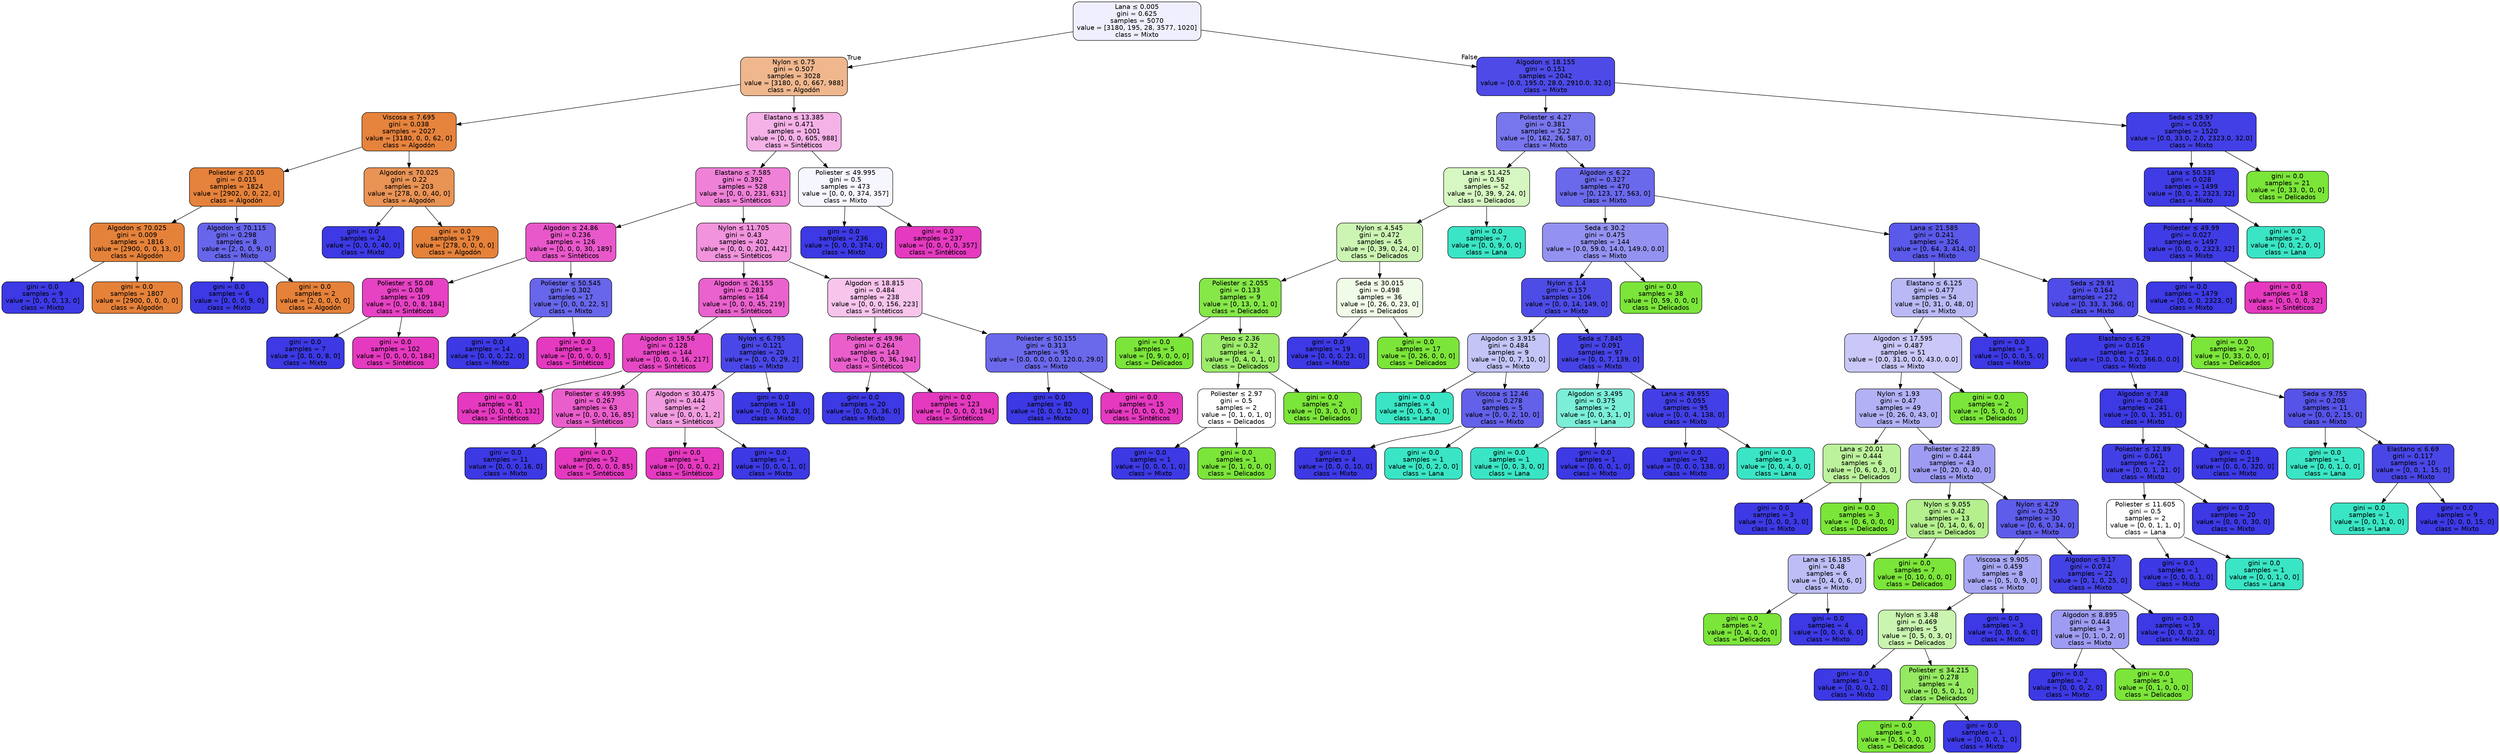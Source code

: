 digraph Tree {
node [shape=box, style="filled, rounded", color="black", fontname="helvetica"] ;
edge [fontname="helvetica"] ;
0 [label=<Lana &le; 0.005<br/>gini = 0.625<br/>samples = 5070<br/>value = [3180, 195, 28, 3577, 1020]<br/>class = Mixto>, fillcolor="#efeffd"] ;
1 [label=<Nylon &le; 0.75<br/>gini = 0.507<br/>samples = 3028<br/>value = [3180, 0, 0, 667, 988]<br/>class = Algodón>, fillcolor="#f0b78e"] ;
0 -> 1 [labeldistance=2.5, labelangle=45, headlabel="True"] ;
2 [label=<Viscosa &le; 7.695<br/>gini = 0.038<br/>samples = 2027<br/>value = [3180, 0, 0, 62, 0]<br/>class = Algodón>, fillcolor="#e6833d"] ;
1 -> 2 ;
3 [label=<Poliester &le; 20.05<br/>gini = 0.015<br/>samples = 1824<br/>value = [2902, 0, 0, 22, 0]<br/>class = Algodón>, fillcolor="#e5823b"] ;
2 -> 3 ;
4 [label=<Algodon &le; 70.025<br/>gini = 0.009<br/>samples = 1816<br/>value = [2900, 0, 0, 13, 0]<br/>class = Algodón>, fillcolor="#e5823a"] ;
3 -> 4 ;
5 [label=<gini = 0.0<br/>samples = 9<br/>value = [0, 0, 0, 13, 0]<br/>class = Mixto>, fillcolor="#3c39e5"] ;
4 -> 5 ;
6 [label=<gini = 0.0<br/>samples = 1807<br/>value = [2900, 0, 0, 0, 0]<br/>class = Algodón>, fillcolor="#e58139"] ;
4 -> 6 ;
7 [label=<Algodon &le; 70.115<br/>gini = 0.298<br/>samples = 8<br/>value = [2, 0, 0, 9, 0]<br/>class = Mixto>, fillcolor="#6765eb"] ;
3 -> 7 ;
8 [label=<gini = 0.0<br/>samples = 6<br/>value = [0, 0, 0, 9, 0]<br/>class = Mixto>, fillcolor="#3c39e5"] ;
7 -> 8 ;
9 [label=<gini = 0.0<br/>samples = 2<br/>value = [2, 0, 0, 0, 0]<br/>class = Algodón>, fillcolor="#e58139"] ;
7 -> 9 ;
10 [label=<Algodon &le; 70.025<br/>gini = 0.22<br/>samples = 203<br/>value = [278, 0, 0, 40, 0]<br/>class = Algodón>, fillcolor="#e99355"] ;
2 -> 10 ;
11 [label=<gini = 0.0<br/>samples = 24<br/>value = [0, 0, 0, 40, 0]<br/>class = Mixto>, fillcolor="#3c39e5"] ;
10 -> 11 ;
12 [label=<gini = 0.0<br/>samples = 179<br/>value = [278, 0, 0, 0, 0]<br/>class = Algodón>, fillcolor="#e58139"] ;
10 -> 12 ;
13 [label=<Elastano &le; 13.385<br/>gini = 0.471<br/>samples = 1001<br/>value = [0, 0, 0, 605, 988]<br/>class = Sintéticos>, fillcolor="#f5b2e7"] ;
1 -> 13 ;
14 [label=<Elastano &le; 7.585<br/>gini = 0.392<br/>samples = 528<br/>value = [0, 0, 0, 231, 631]<br/>class = Sintéticos>, fillcolor="#ef81d7"] ;
13 -> 14 ;
15 [label=<Algodon &le; 24.86<br/>gini = 0.236<br/>samples = 126<br/>value = [0, 0, 0, 30, 189]<br/>class = Sintéticos>, fillcolor="#e958ca"] ;
14 -> 15 ;
16 [label=<Poliester &le; 50.08<br/>gini = 0.08<br/>samples = 109<br/>value = [0, 0, 0, 8, 184]<br/>class = Sintéticos>, fillcolor="#e642c3"] ;
15 -> 16 ;
17 [label=<gini = 0.0<br/>samples = 7<br/>value = [0, 0, 0, 8, 0]<br/>class = Mixto>, fillcolor="#3c39e5"] ;
16 -> 17 ;
18 [label=<gini = 0.0<br/>samples = 102<br/>value = [0, 0, 0, 0, 184]<br/>class = Sintéticos>, fillcolor="#e539c0"] ;
16 -> 18 ;
19 [label=<Poliester &le; 50.545<br/>gini = 0.302<br/>samples = 17<br/>value = [0, 0, 0, 22, 5]<br/>class = Mixto>, fillcolor="#6866eb"] ;
15 -> 19 ;
20 [label=<gini = 0.0<br/>samples = 14<br/>value = [0, 0, 0, 22, 0]<br/>class = Mixto>, fillcolor="#3c39e5"] ;
19 -> 20 ;
21 [label=<gini = 0.0<br/>samples = 3<br/>value = [0, 0, 0, 0, 5]<br/>class = Sintéticos>, fillcolor="#e539c0"] ;
19 -> 21 ;
22 [label=<Nylon &le; 11.705<br/>gini = 0.43<br/>samples = 402<br/>value = [0, 0, 0, 201, 442]<br/>class = Sintéticos>, fillcolor="#f193dd"] ;
14 -> 22 ;
23 [label=<Algodon &le; 26.155<br/>gini = 0.283<br/>samples = 164<br/>value = [0, 0, 0, 45, 219]<br/>class = Sintéticos>, fillcolor="#ea62cd"] ;
22 -> 23 ;
24 [label=<Algodon &le; 19.56<br/>gini = 0.128<br/>samples = 144<br/>value = [0, 0, 0, 16, 217]<br/>class = Sintéticos>, fillcolor="#e748c5"] ;
23 -> 24 ;
25 [label=<gini = 0.0<br/>samples = 81<br/>value = [0, 0, 0, 0, 132]<br/>class = Sintéticos>, fillcolor="#e539c0"] ;
24 -> 25 ;
26 [label=<Poliester &le; 49.995<br/>gini = 0.267<br/>samples = 63<br/>value = [0, 0, 0, 16, 85]<br/>class = Sintéticos>, fillcolor="#ea5ecc"] ;
24 -> 26 ;
27 [label=<gini = 0.0<br/>samples = 11<br/>value = [0, 0, 0, 16, 0]<br/>class = Mixto>, fillcolor="#3c39e5"] ;
26 -> 27 ;
28 [label=<gini = 0.0<br/>samples = 52<br/>value = [0, 0, 0, 0, 85]<br/>class = Sintéticos>, fillcolor="#e539c0"] ;
26 -> 28 ;
29 [label=<Nylon &le; 6.795<br/>gini = 0.121<br/>samples = 20<br/>value = [0, 0, 0, 29, 2]<br/>class = Mixto>, fillcolor="#4947e7"] ;
23 -> 29 ;
30 [label=<Algodon &le; 30.475<br/>gini = 0.444<br/>samples = 2<br/>value = [0, 0, 0, 1, 2]<br/>class = Sintéticos>, fillcolor="#f29ce0"] ;
29 -> 30 ;
31 [label=<gini = 0.0<br/>samples = 1<br/>value = [0, 0, 0, 0, 2]<br/>class = Sintéticos>, fillcolor="#e539c0"] ;
30 -> 31 ;
32 [label=<gini = 0.0<br/>samples = 1<br/>value = [0, 0, 0, 1, 0]<br/>class = Mixto>, fillcolor="#3c39e5"] ;
30 -> 32 ;
33 [label=<gini = 0.0<br/>samples = 18<br/>value = [0, 0, 0, 28, 0]<br/>class = Mixto>, fillcolor="#3c39e5"] ;
29 -> 33 ;
34 [label=<Algodon &le; 18.815<br/>gini = 0.484<br/>samples = 238<br/>value = [0, 0, 0, 156, 223]<br/>class = Sintéticos>, fillcolor="#f7c4ec"] ;
22 -> 34 ;
35 [label=<Poliester &le; 49.96<br/>gini = 0.264<br/>samples = 143<br/>value = [0, 0, 0, 36, 194]<br/>class = Sintéticos>, fillcolor="#ea5ecc"] ;
34 -> 35 ;
36 [label=<gini = 0.0<br/>samples = 20<br/>value = [0, 0, 0, 36, 0]<br/>class = Mixto>, fillcolor="#3c39e5"] ;
35 -> 36 ;
37 [label=<gini = 0.0<br/>samples = 123<br/>value = [0, 0, 0, 0, 194]<br/>class = Sintéticos>, fillcolor="#e539c0"] ;
35 -> 37 ;
38 [label=<Poliester &le; 50.155<br/>gini = 0.313<br/>samples = 95<br/>value = [0.0, 0.0, 0.0, 120.0, 29.0]<br/>class = Mixto>, fillcolor="#6b69eb"] ;
34 -> 38 ;
39 [label=<gini = 0.0<br/>samples = 80<br/>value = [0, 0, 0, 120, 0]<br/>class = Mixto>, fillcolor="#3c39e5"] ;
38 -> 39 ;
40 [label=<gini = 0.0<br/>samples = 15<br/>value = [0, 0, 0, 0, 29]<br/>class = Sintéticos>, fillcolor="#e539c0"] ;
38 -> 40 ;
41 [label=<Poliester &le; 49.995<br/>gini = 0.5<br/>samples = 473<br/>value = [0, 0, 0, 374, 357]<br/>class = Mixto>, fillcolor="#f6f6fe"] ;
13 -> 41 ;
42 [label=<gini = 0.0<br/>samples = 236<br/>value = [0, 0, 0, 374, 0]<br/>class = Mixto>, fillcolor="#3c39e5"] ;
41 -> 42 ;
43 [label=<gini = 0.0<br/>samples = 237<br/>value = [0, 0, 0, 0, 357]<br/>class = Sintéticos>, fillcolor="#e539c0"] ;
41 -> 43 ;
44 [label=<Algodon &le; 18.155<br/>gini = 0.151<br/>samples = 2042<br/>value = [0.0, 195.0, 28.0, 2910.0, 32.0]<br/>class = Mixto>, fillcolor="#4d4ae7"] ;
0 -> 44 [labeldistance=2.5, labelangle=-45, headlabel="False"] ;
45 [label=<Poliester &le; 4.27<br/>gini = 0.381<br/>samples = 522<br/>value = [0, 162, 26, 587, 0]<br/>class = Mixto>, fillcolor="#7876ed"] ;
44 -> 45 ;
46 [label=<Lana &le; 51.425<br/>gini = 0.58<br/>samples = 52<br/>value = [0, 39, 9, 24, 0]<br/>class = Delicados>, fillcolor="#d6f7c1"] ;
45 -> 46 ;
47 [label=<Nylon &le; 4.545<br/>gini = 0.472<br/>samples = 45<br/>value = [0, 39, 0, 24, 0]<br/>class = Delicados>, fillcolor="#ccf5b3"] ;
46 -> 47 ;
48 [label=<Poliester &le; 2.055<br/>gini = 0.133<br/>samples = 9<br/>value = [0, 13, 0, 1, 0]<br/>class = Delicados>, fillcolor="#85e748"] ;
47 -> 48 ;
49 [label=<gini = 0.0<br/>samples = 5<br/>value = [0, 9, 0, 0, 0]<br/>class = Delicados>, fillcolor="#7be539"] ;
48 -> 49 ;
50 [label=<Peso &le; 2.36<br/>gini = 0.32<br/>samples = 4<br/>value = [0, 4, 0, 1, 0]<br/>class = Delicados>, fillcolor="#9cec6a"] ;
48 -> 50 ;
51 [label=<Poliester &le; 2.97<br/>gini = 0.5<br/>samples = 2<br/>value = [0, 1, 0, 1, 0]<br/>class = Delicados>, fillcolor="#ffffff"] ;
50 -> 51 ;
52 [label=<gini = 0.0<br/>samples = 1<br/>value = [0, 0, 0, 1, 0]<br/>class = Mixto>, fillcolor="#3c39e5"] ;
51 -> 52 ;
53 [label=<gini = 0.0<br/>samples = 1<br/>value = [0, 1, 0, 0, 0]<br/>class = Delicados>, fillcolor="#7be539"] ;
51 -> 53 ;
54 [label=<gini = 0.0<br/>samples = 2<br/>value = [0, 3, 0, 0, 0]<br/>class = Delicados>, fillcolor="#7be539"] ;
50 -> 54 ;
55 [label=<Seda &le; 30.015<br/>gini = 0.498<br/>samples = 36<br/>value = [0, 26, 0, 23, 0]<br/>class = Delicados>, fillcolor="#f0fce8"] ;
47 -> 55 ;
56 [label=<gini = 0.0<br/>samples = 19<br/>value = [0, 0, 0, 23, 0]<br/>class = Mixto>, fillcolor="#3c39e5"] ;
55 -> 56 ;
57 [label=<gini = 0.0<br/>samples = 17<br/>value = [0, 26, 0, 0, 0]<br/>class = Delicados>, fillcolor="#7be539"] ;
55 -> 57 ;
58 [label=<gini = 0.0<br/>samples = 7<br/>value = [0, 0, 9, 0, 0]<br/>class = Lana>, fillcolor="#39e5c5"] ;
46 -> 58 ;
59 [label=<Algodon &le; 6.22<br/>gini = 0.327<br/>samples = 470<br/>value = [0, 123, 17, 563, 0]<br/>class = Mixto>, fillcolor="#6b69eb"] ;
45 -> 59 ;
60 [label=<Seda &le; 30.2<br/>gini = 0.475<br/>samples = 144<br/>value = [0.0, 59.0, 14.0, 149.0, 0.0]<br/>class = Mixto>, fillcolor="#9392f1"] ;
59 -> 60 ;
61 [label=<Nylon &le; 1.4<br/>gini = 0.157<br/>samples = 106<br/>value = [0, 0, 14, 149, 0]<br/>class = Mixto>, fillcolor="#4e4ce7"] ;
60 -> 61 ;
62 [label=<Algodon &le; 3.915<br/>gini = 0.484<br/>samples = 9<br/>value = [0, 0, 7, 10, 0]<br/>class = Mixto>, fillcolor="#c4c4f7"] ;
61 -> 62 ;
63 [label=<gini = 0.0<br/>samples = 4<br/>value = [0, 0, 5, 0, 0]<br/>class = Lana>, fillcolor="#39e5c5"] ;
62 -> 63 ;
64 [label=<Viscosa &le; 12.46<br/>gini = 0.278<br/>samples = 5<br/>value = [0, 0, 2, 10, 0]<br/>class = Mixto>, fillcolor="#6361ea"] ;
62 -> 64 ;
65 [label=<gini = 0.0<br/>samples = 4<br/>value = [0, 0, 0, 10, 0]<br/>class = Mixto>, fillcolor="#3c39e5"] ;
64 -> 65 ;
66 [label=<gini = 0.0<br/>samples = 1<br/>value = [0, 0, 2, 0, 0]<br/>class = Lana>, fillcolor="#39e5c5"] ;
64 -> 66 ;
67 [label=<Seda &le; 7.845<br/>gini = 0.091<br/>samples = 97<br/>value = [0, 0, 7, 139, 0]<br/>class = Mixto>, fillcolor="#4643e6"] ;
61 -> 67 ;
68 [label=<Algodon &le; 3.495<br/>gini = 0.375<br/>samples = 2<br/>value = [0, 0, 3, 1, 0]<br/>class = Lana>, fillcolor="#7beed8"] ;
67 -> 68 ;
69 [label=<gini = 0.0<br/>samples = 1<br/>value = [0, 0, 3, 0, 0]<br/>class = Lana>, fillcolor="#39e5c5"] ;
68 -> 69 ;
70 [label=<gini = 0.0<br/>samples = 1<br/>value = [0, 0, 0, 1, 0]<br/>class = Mixto>, fillcolor="#3c39e5"] ;
68 -> 70 ;
71 [label=<Lana &le; 49.955<br/>gini = 0.055<br/>samples = 95<br/>value = [0, 0, 4, 138, 0]<br/>class = Mixto>, fillcolor="#423fe6"] ;
67 -> 71 ;
72 [label=<gini = 0.0<br/>samples = 92<br/>value = [0, 0, 0, 138, 0]<br/>class = Mixto>, fillcolor="#3c39e5"] ;
71 -> 72 ;
73 [label=<gini = 0.0<br/>samples = 3<br/>value = [0, 0, 4, 0, 0]<br/>class = Lana>, fillcolor="#39e5c5"] ;
71 -> 73 ;
74 [label=<gini = 0.0<br/>samples = 38<br/>value = [0, 59, 0, 0, 0]<br/>class = Delicados>, fillcolor="#7be539"] ;
60 -> 74 ;
75 [label=<Lana &le; 21.585<br/>gini = 0.241<br/>samples = 326<br/>value = [0, 64, 3, 414, 0]<br/>class = Mixto>, fillcolor="#5b59e9"] ;
59 -> 75 ;
76 [label=<Elastano &le; 6.125<br/>gini = 0.477<br/>samples = 54<br/>value = [0, 31, 0, 48, 0]<br/>class = Mixto>, fillcolor="#bab9f6"] ;
75 -> 76 ;
77 [label=<Algodon &le; 17.595<br/>gini = 0.487<br/>samples = 51<br/>value = [0.0, 31.0, 0.0, 43.0, 0.0]<br/>class = Mixto>, fillcolor="#c9c8f8"] ;
76 -> 77 ;
78 [label=<Nylon &le; 1.93<br/>gini = 0.47<br/>samples = 49<br/>value = [0, 26, 0, 43, 0]<br/>class = Mixto>, fillcolor="#b2b1f5"] ;
77 -> 78 ;
79 [label=<Lana &le; 20.01<br/>gini = 0.444<br/>samples = 6<br/>value = [0, 6, 0, 3, 0]<br/>class = Delicados>, fillcolor="#bdf29c"] ;
78 -> 79 ;
80 [label=<gini = 0.0<br/>samples = 3<br/>value = [0, 0, 0, 3, 0]<br/>class = Mixto>, fillcolor="#3c39e5"] ;
79 -> 80 ;
81 [label=<gini = 0.0<br/>samples = 3<br/>value = [0, 6, 0, 0, 0]<br/>class = Delicados>, fillcolor="#7be539"] ;
79 -> 81 ;
82 [label=<Poliester &le; 22.89<br/>gini = 0.444<br/>samples = 43<br/>value = [0, 20, 0, 40, 0]<br/>class = Mixto>, fillcolor="#9e9cf2"] ;
78 -> 82 ;
83 [label=<Nylon &le; 9.055<br/>gini = 0.42<br/>samples = 13<br/>value = [0, 14, 0, 6, 0]<br/>class = Delicados>, fillcolor="#b4f08e"] ;
82 -> 83 ;
84 [label=<Lana &le; 16.185<br/>gini = 0.48<br/>samples = 6<br/>value = [0, 4, 0, 6, 0]<br/>class = Mixto>, fillcolor="#bebdf6"] ;
83 -> 84 ;
85 [label=<gini = 0.0<br/>samples = 2<br/>value = [0, 4, 0, 0, 0]<br/>class = Delicados>, fillcolor="#7be539"] ;
84 -> 85 ;
86 [label=<gini = 0.0<br/>samples = 4<br/>value = [0, 0, 0, 6, 0]<br/>class = Mixto>, fillcolor="#3c39e5"] ;
84 -> 86 ;
87 [label=<gini = 0.0<br/>samples = 7<br/>value = [0, 10, 0, 0, 0]<br/>class = Delicados>, fillcolor="#7be539"] ;
83 -> 87 ;
88 [label=<Nylon &le; 4.29<br/>gini = 0.255<br/>samples = 30<br/>value = [0, 6, 0, 34, 0]<br/>class = Mixto>, fillcolor="#5e5cea"] ;
82 -> 88 ;
89 [label=<Viscosa &le; 9.905<br/>gini = 0.459<br/>samples = 8<br/>value = [0, 5, 0, 9, 0]<br/>class = Mixto>, fillcolor="#a8a7f3"] ;
88 -> 89 ;
90 [label=<Nylon &le; 3.48<br/>gini = 0.469<br/>samples = 5<br/>value = [0, 5, 0, 3, 0]<br/>class = Delicados>, fillcolor="#caf5b0"] ;
89 -> 90 ;
91 [label=<gini = 0.0<br/>samples = 1<br/>value = [0, 0, 0, 2, 0]<br/>class = Mixto>, fillcolor="#3c39e5"] ;
90 -> 91 ;
92 [label=<Poliester &le; 34.215<br/>gini = 0.278<br/>samples = 4<br/>value = [0, 5, 0, 1, 0]<br/>class = Delicados>, fillcolor="#95ea61"] ;
90 -> 92 ;
93 [label=<gini = 0.0<br/>samples = 3<br/>value = [0, 5, 0, 0, 0]<br/>class = Delicados>, fillcolor="#7be539"] ;
92 -> 93 ;
94 [label=<gini = 0.0<br/>samples = 1<br/>value = [0, 0, 0, 1, 0]<br/>class = Mixto>, fillcolor="#3c39e5"] ;
92 -> 94 ;
95 [label=<gini = 0.0<br/>samples = 3<br/>value = [0, 0, 0, 6, 0]<br/>class = Mixto>, fillcolor="#3c39e5"] ;
89 -> 95 ;
96 [label=<Algodon &le; 9.17<br/>gini = 0.074<br/>samples = 22<br/>value = [0, 1, 0, 25, 0]<br/>class = Mixto>, fillcolor="#4441e6"] ;
88 -> 96 ;
97 [label=<Algodon &le; 8.895<br/>gini = 0.444<br/>samples = 3<br/>value = [0, 1, 0, 2, 0]<br/>class = Mixto>, fillcolor="#9e9cf2"] ;
96 -> 97 ;
98 [label=<gini = 0.0<br/>samples = 2<br/>value = [0, 0, 0, 2, 0]<br/>class = Mixto>, fillcolor="#3c39e5"] ;
97 -> 98 ;
99 [label=<gini = 0.0<br/>samples = 1<br/>value = [0, 1, 0, 0, 0]<br/>class = Delicados>, fillcolor="#7be539"] ;
97 -> 99 ;
100 [label=<gini = 0.0<br/>samples = 19<br/>value = [0, 0, 0, 23, 0]<br/>class = Mixto>, fillcolor="#3c39e5"] ;
96 -> 100 ;
101 [label=<gini = 0.0<br/>samples = 2<br/>value = [0, 5, 0, 0, 0]<br/>class = Delicados>, fillcolor="#7be539"] ;
77 -> 101 ;
102 [label=<gini = 0.0<br/>samples = 3<br/>value = [0, 0, 0, 5, 0]<br/>class = Mixto>, fillcolor="#3c39e5"] ;
76 -> 102 ;
103 [label=<Seda &le; 29.91<br/>gini = 0.164<br/>samples = 272<br/>value = [0, 33, 3, 366, 0]<br/>class = Mixto>, fillcolor="#4f4ce8"] ;
75 -> 103 ;
104 [label=<Elastano &le; 6.29<br/>gini = 0.016<br/>samples = 252<br/>value = [0.0, 0.0, 3.0, 366.0, 0.0]<br/>class = Mixto>, fillcolor="#3e3be5"] ;
103 -> 104 ;
105 [label=<Algodon &le; 7.48<br/>gini = 0.006<br/>samples = 241<br/>value = [0, 0, 1, 351, 0]<br/>class = Mixto>, fillcolor="#3d3ae5"] ;
104 -> 105 ;
106 [label=<Poliester &le; 12.89<br/>gini = 0.061<br/>samples = 22<br/>value = [0, 0, 1, 31, 0]<br/>class = Mixto>, fillcolor="#423fe6"] ;
105 -> 106 ;
107 [label=<Poliester &le; 11.605<br/>gini = 0.5<br/>samples = 2<br/>value = [0, 0, 1, 1, 0]<br/>class = Lana>, fillcolor="#ffffff"] ;
106 -> 107 ;
108 [label=<gini = 0.0<br/>samples = 1<br/>value = [0, 0, 0, 1, 0]<br/>class = Mixto>, fillcolor="#3c39e5"] ;
107 -> 108 ;
109 [label=<gini = 0.0<br/>samples = 1<br/>value = [0, 0, 1, 0, 0]<br/>class = Lana>, fillcolor="#39e5c5"] ;
107 -> 109 ;
110 [label=<gini = 0.0<br/>samples = 20<br/>value = [0, 0, 0, 30, 0]<br/>class = Mixto>, fillcolor="#3c39e5"] ;
106 -> 110 ;
111 [label=<gini = 0.0<br/>samples = 219<br/>value = [0, 0, 0, 320, 0]<br/>class = Mixto>, fillcolor="#3c39e5"] ;
105 -> 111 ;
112 [label=<Seda &le; 9.755<br/>gini = 0.208<br/>samples = 11<br/>value = [0, 0, 2, 15, 0]<br/>class = Mixto>, fillcolor="#5653e8"] ;
104 -> 112 ;
113 [label=<gini = 0.0<br/>samples = 1<br/>value = [0, 0, 1, 0, 0]<br/>class = Lana>, fillcolor="#39e5c5"] ;
112 -> 113 ;
114 [label=<Elastano &le; 6.69<br/>gini = 0.117<br/>samples = 10<br/>value = [0, 0, 1, 15, 0]<br/>class = Mixto>, fillcolor="#4946e7"] ;
112 -> 114 ;
115 [label=<gini = 0.0<br/>samples = 1<br/>value = [0, 0, 1, 0, 0]<br/>class = Lana>, fillcolor="#39e5c5"] ;
114 -> 115 ;
116 [label=<gini = 0.0<br/>samples = 9<br/>value = [0, 0, 0, 15, 0]<br/>class = Mixto>, fillcolor="#3c39e5"] ;
114 -> 116 ;
117 [label=<gini = 0.0<br/>samples = 20<br/>value = [0, 33, 0, 0, 0]<br/>class = Delicados>, fillcolor="#7be539"] ;
103 -> 117 ;
118 [label=<Seda &le; 29.97<br/>gini = 0.055<br/>samples = 1520<br/>value = [0.0, 33.0, 2.0, 2323.0, 32.0]<br/>class = Mixto>, fillcolor="#423fe6"] ;
44 -> 118 ;
119 [label=<Lana &le; 50.535<br/>gini = 0.028<br/>samples = 1499<br/>value = [0, 0, 2, 2323, 32]<br/>class = Mixto>, fillcolor="#3f3ce5"] ;
118 -> 119 ;
120 [label=<Poliester &le; 49.99<br/>gini = 0.027<br/>samples = 1497<br/>value = [0, 0, 0, 2323, 32]<br/>class = Mixto>, fillcolor="#3f3ce5"] ;
119 -> 120 ;
121 [label=<gini = 0.0<br/>samples = 1479<br/>value = [0, 0, 0, 2323, 0]<br/>class = Mixto>, fillcolor="#3c39e5"] ;
120 -> 121 ;
122 [label=<gini = 0.0<br/>samples = 18<br/>value = [0, 0, 0, 0, 32]<br/>class = Sintéticos>, fillcolor="#e539c0"] ;
120 -> 122 ;
123 [label=<gini = 0.0<br/>samples = 2<br/>value = [0, 0, 2, 0, 0]<br/>class = Lana>, fillcolor="#39e5c5"] ;
119 -> 123 ;
124 [label=<gini = 0.0<br/>samples = 21<br/>value = [0, 33, 0, 0, 0]<br/>class = Delicados>, fillcolor="#7be539"] ;
118 -> 124 ;
}